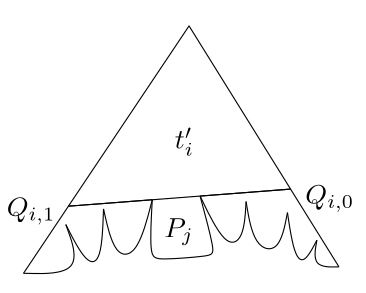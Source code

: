 <?xml version="1.0"?>
<!DOCTYPE ipe SYSTEM "ipe.dtd">
<ipe version="70000" creator="ipe6upgrade">
<info created="D:20081119094400" modified="D:20081119134957"/>
<ipestyle name="ipe6">
<color name="red" value="1 0 0"/>
<color name="green" value="0 1 0"/>
<color name="blue" value="0 0 1"/>
<color name="yellow" value="1 1 0"/>
<color name="gray1" value="0.125"/>
<color name="gray2" value="0.25"/>
<color name="gray3" value="0.375"/>
<color name="gray4" value="0.5"/>
<color name="gray5" value="0.625"/>
<color name="gray6" value="0.75"/>
<color name="gray7" value="0.875"/>
<dashstyle name="dashed" value="[4] 0"/>
<dashstyle name="dotted" value="[1 3] 0"/>
<dashstyle name="dash dotted" value="[4 2 1 2] 0"/>
<dashstyle name="dash dot dotted" value="[4 2 1 2 1 2] 0"/>
<pen name="heavier" value="0.8"/>
<pen name="fat" value="1.2"/>
<pen name="ultrafat" value="2"/>
<textsize name="large" value="\large"/>
<textsize name="Large" value="\Large"/>
<textsize name="LARGE" value="\LARGE"/>
<textsize name="huge" value="\huge"/>
<textsize name="Huge" value="\Huge"/>
<textsize name="small" value="\small"/>
<textsize name="footnote" value="\footnotesize"/>
<textsize name="tiny" value="\tiny"/>
<symbolsize name="small" value="2"/>
<symbolsize name="tiny" value="1.1"/>
<symbolsize name="large" value="5"/>
<arrowsize name="small" value="5"/>
<arrowsize name="tiny" value="3"/>
<arrowsize name="large" value="10"/>
<symbol name="mark/circle(sx)" transformations="translations">
<path fill="sym-stroke">
0.6 0 0 0.6 0 0 e 0.4 0 0 0.4 0 0 e
</path></symbol>
<symbol name="mark/disk(sx)" transformations="translations">
<path fill="sym-stroke">
0.6 0 0 0.6 0 0 e
</path></symbol>
<symbol name="mark/fdisk(sfx)" transformations="translations">
<group><path fill="sym-stroke" fillrule="eofill">
0.6 0 0 0.6 0 0 e 0.4 0 0 0.4 0 0 e
</path><path fill="sym-fill">
0.4 0 0 0.4 0 0 e
</path></group></symbol>
<symbol name="mark/box(sx)" transformations="translations">
<path fill="sym-stroke" fillrule="eofill">
-0.6 -0.6 m 0.6 -0.6 l 0.6 0.6 l -0.6 0.6 l h -0.4 -0.4 m 0.4 -0.4 l 0.4 0.4 l -0.4 0.4 l h</path></symbol>
<symbol name="mark/square(sx)" transformations="translations">
<path fill="sym-stroke">
-0.6 -0.6 m 0.6 -0.6 l 0.6 0.6 l -0.6 0.6 l h</path></symbol>
<symbol name="mark/fsquare(sfx)" transformations="translations">
<group><path fill="sym-stroke" fillrule="eofill">
-0.6 -0.6 m 0.6 -0.6 l 0.6 0.6 l -0.6 0.6 l h-0.4 -0.4 m 0.4 -0.4 l 0.4 0.4 l -0.4 0.4 l h</path><path fill="sym-fill">
-0.4 -0.4 m 0.4 -0.4 l 0.4 0.4 l -0.4 0.4 l h</path></group></symbol>
<symbol name="mark/cross(sx)" transformations="translations">
<group><path fill="sym-stroke">
-0.43 -0.57 m 0.57 0.43 l 0.43 0.57 l -0.57 -0.43 l h</path><path fill="sym-stroke">
-0.43 0.57 m 0.57 -0.43 l 0.43 -0.57 l -0.57 0.43 l h</path>
</group></symbol>
<textstyle name="center" begin="\begin{center}"
end="\end{center}"/>
<textstyle name="itemize" begin="\begin{itemize}"
end="\end{itemize}"/>
<textstyle name="item" begin="\begin{itemize}\item{}"
end="\end{itemize}"/>
</ipestyle>
<page>
<layer name="alpha"/>
<view layers="alpha" active="alpha"/>
<path layer="alpha" stroke="black" pen="normal">
107.597 95.0293 m
187.569 101.181 l
</path>
<path stroke="black" pen="normal">
91.4277 70.8646 m
113.131 70.4457
106.657 88.4118 s
</path>
<path stroke="black" pen="normal">
106.657 88.4118 m
114.156 73.7753
119.534 75.0559
120.232 94.0401 s
</path>
<path stroke="black" pen="normal">
120.232 94.0401 m
124.144 76.5926
132.596 77.3609
137.779 97.3509 s
</path>
<path stroke="black" pen="normal">
137.779 97.3509 m
136.694 76.8487
139.768 75.5681
158.977 77.1048
160.513 78.1293
154.995 98.6752 s
</path>
<path stroke="black" pen="normal">
154.995 98.6752 m
164.099 79.9222
170.758 82.9956
171.549 96.6887 s
</path>
<path stroke="black" pen="normal">
171.549 96.6887 m
174.344 80.1783
183.564 78.1293
186.447 92.7158 s
</path>
<path stroke="black" pen="normal">
186.447 92.7158 m
188.687 77.8732
192.272 73.7753
197.042 82.7834 s
</path>
<path stroke="black" pen="normal">
197.042 82.7834 m
195.346 73.0069
204.988 73.1822 s
</path>
<path stroke="black" pen="normal">
137.779 97.3509 m
107.597 95.0293 l
91.4277 70.8646 l
</path>
<path stroke="black" pen="normal">
154.995 98.6752 m
187.569 101.181 l
204.988 73.1822 l
</path>
<path stroke="black" pen="normal">
187.569 101.181 m
151.022 159.925 l
107.597 95.0293 l
</path>
<text stroke="black" pos="145.914 115.779" type="label" transformations="translations" valign="baseline" size="normal">$t_i&apos;$</text>
<text stroke="black" matrix="1 0 0 1 -4.07287 0.354163" pos="146.171 83.5078" type="label" transformations="translations" valign="baseline" size="normal">$P_j$</text>
<text stroke="black" matrix="1 0 0 1 -26.7453 3.79775" pos="112.107 87.6058" type="label" transformations="translations" valign="baseline" size="normal">$Q_{i,1}$</text>
<text stroke="black" matrix="1 0 0 1 16.5035 3.14643" pos="176.393 92.7282" type="label" transformations="translations" valign="baseline" size="normal">$Q_{i,0}$</text>
<path stroke="white" pen="normal">
83.165 64.0427 m
214.299 64.0427 l
214.299 169.052 l
83.165 169.052 l
h
</path>
</page>
</ipe>
